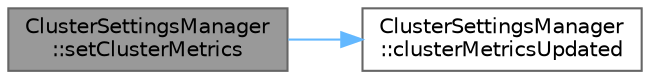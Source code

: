 digraph "ClusterSettingsManager::setClusterMetrics"
{
 // LATEX_PDF_SIZE
  bgcolor="transparent";
  edge [fontname=Helvetica,fontsize=10,labelfontname=Helvetica,labelfontsize=10];
  node [fontname=Helvetica,fontsize=10,shape=box,height=0.2,width=0.4];
  rankdir="LR";
  Node1 [id="Node000001",label="ClusterSettingsManager\l::setClusterMetrics",height=0.2,width=0.4,color="gray40", fillcolor="grey60", style="filled", fontcolor="black",tooltip="Get the cluster metrics."];
  Node1 -> Node2 [id="edge1_Node000001_Node000002",color="steelblue1",style="solid",tooltip=" "];
  Node2 [id="Node000002",label="ClusterSettingsManager\l::clusterMetricsUpdated",height=0.2,width=0.4,color="grey40", fillcolor="white", style="filled",URL="$classClusterSettingsManager.html#af5656fcb4e0e3713afa145a15346a924",tooltip=" "];
}
